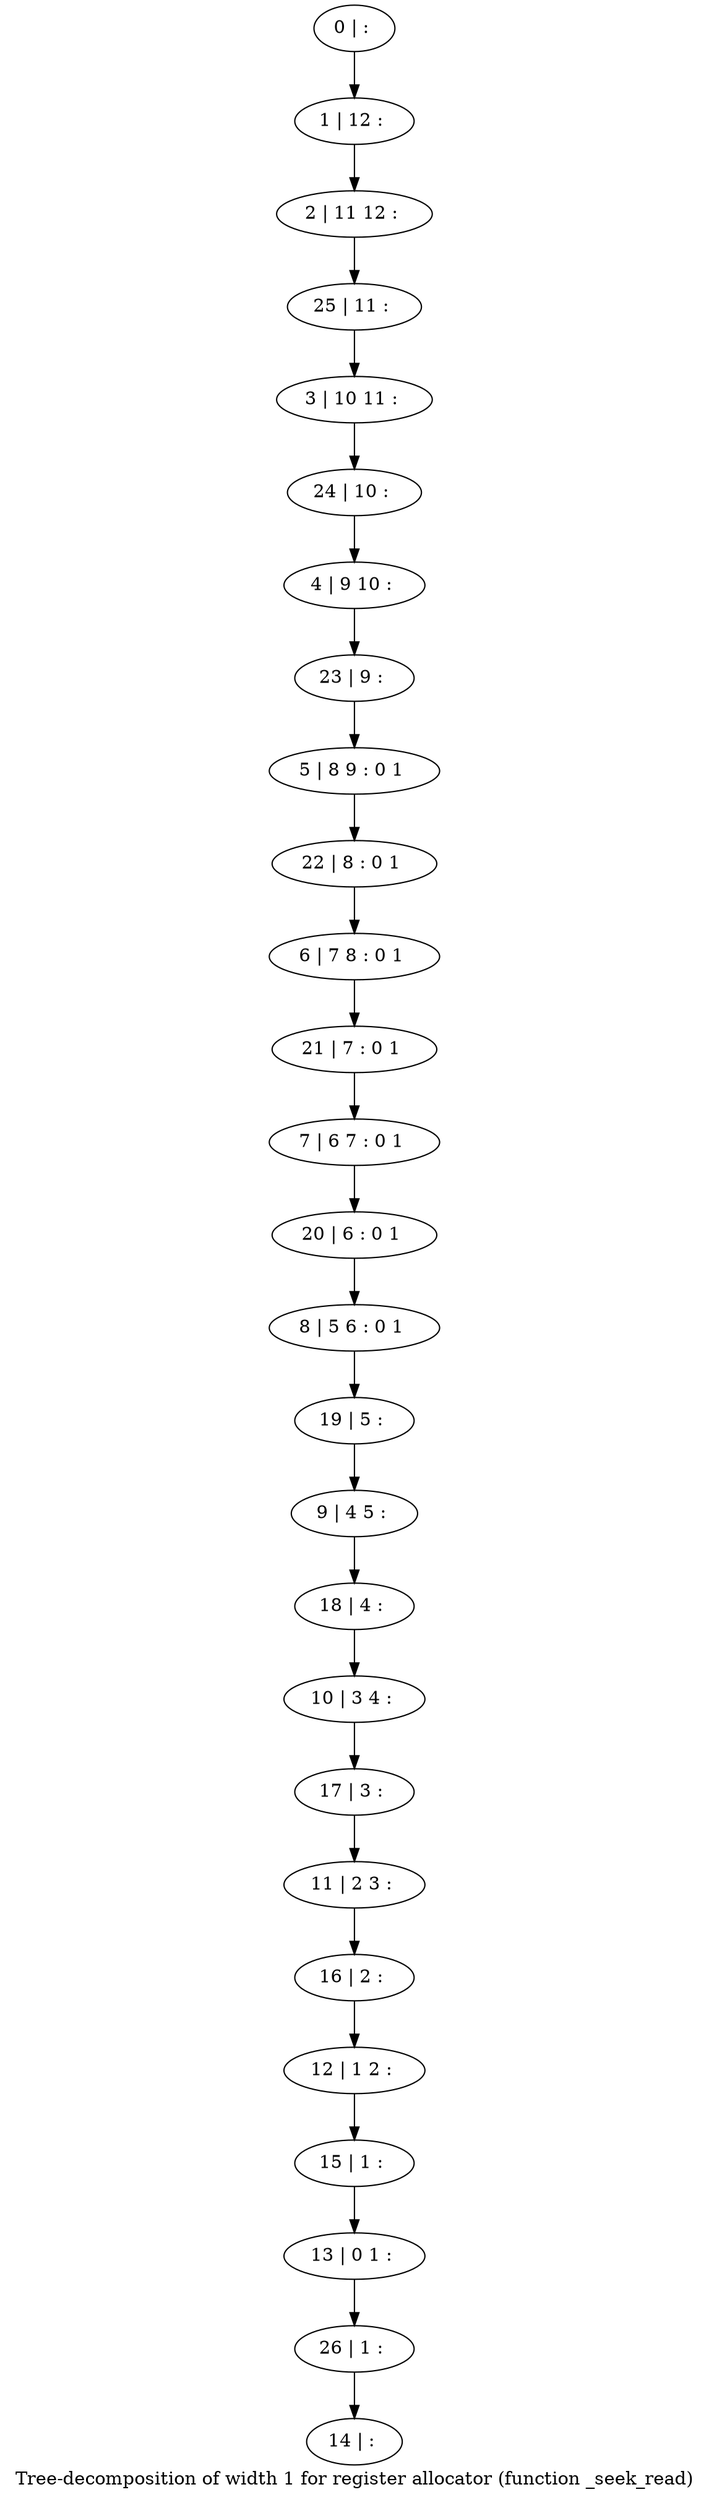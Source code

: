 digraph G {
graph [label="Tree-decomposition of width 1 for register allocator (function _seek_read)"]
0[label="0 | : "];
1[label="1 | 12 : "];
2[label="2 | 11 12 : "];
3[label="3 | 10 11 : "];
4[label="4 | 9 10 : "];
5[label="5 | 8 9 : 0 1 "];
6[label="6 | 7 8 : 0 1 "];
7[label="7 | 6 7 : 0 1 "];
8[label="8 | 5 6 : 0 1 "];
9[label="9 | 4 5 : "];
10[label="10 | 3 4 : "];
11[label="11 | 2 3 : "];
12[label="12 | 1 2 : "];
13[label="13 | 0 1 : "];
14[label="14 | : "];
15[label="15 | 1 : "];
16[label="16 | 2 : "];
17[label="17 | 3 : "];
18[label="18 | 4 : "];
19[label="19 | 5 : "];
20[label="20 | 6 : 0 1 "];
21[label="21 | 7 : 0 1 "];
22[label="22 | 8 : 0 1 "];
23[label="23 | 9 : "];
24[label="24 | 10 : "];
25[label="25 | 11 : "];
26[label="26 | 1 : "];
0->1 ;
1->2 ;
15->13 ;
12->15 ;
16->12 ;
11->16 ;
17->11 ;
10->17 ;
18->10 ;
9->18 ;
19->9 ;
8->19 ;
20->8 ;
7->20 ;
21->7 ;
6->21 ;
22->6 ;
5->22 ;
23->5 ;
4->23 ;
24->4 ;
3->24 ;
25->3 ;
2->25 ;
26->14 ;
13->26 ;
}
